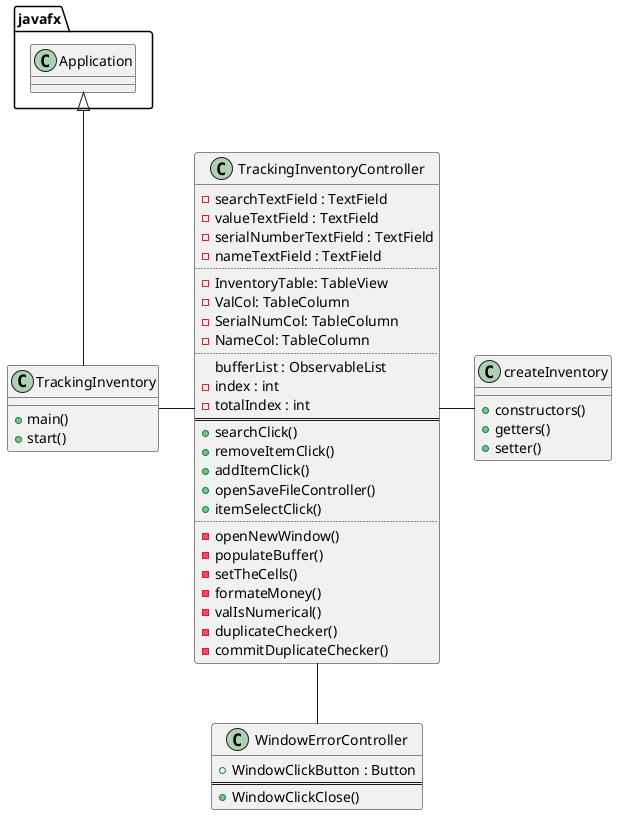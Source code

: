 @startuml
'https://plantuml.com/class-diagram

class TrackingInventory
{
    + main()
    + start()
}

class TrackingInventoryController
{
    - searchTextField : TextField
    - valueTextField : TextField
    - serialNumberTextField : TextField
    - nameTextField : TextField
    ..
    - InventoryTable: TableView
    - ValCol: TableColumn
    - SerialNumCol: TableColumn
    - NameCol: TableColumn
    ..
    bufferList : ObservableList
    - index : int
    - totalIndex : int
    ==
    + searchClick()
    + removeItemClick()
    + addItemClick()
    + openSaveFileController()
    + itemSelectClick()
    ..
    - openNewWindow()
    - populateBuffer()
    - setTheCells()
    - formateMoney()
    - valIsNumerical()
    - duplicateChecker()
    - commitDuplicateChecker()
}

class WindowErrorController
{
    + WindowClickButton : Button
    ==
    + WindowClickClose()
}

class createInventory
{
    + constructors()
    + getters()
    + setter()
}

javafx.Application <|-- TrackingInventory

TrackingInventory - TrackingInventoryController
TrackingInventoryController - createInventory
TrackingInventoryController -- WindowErrorController

@enduml